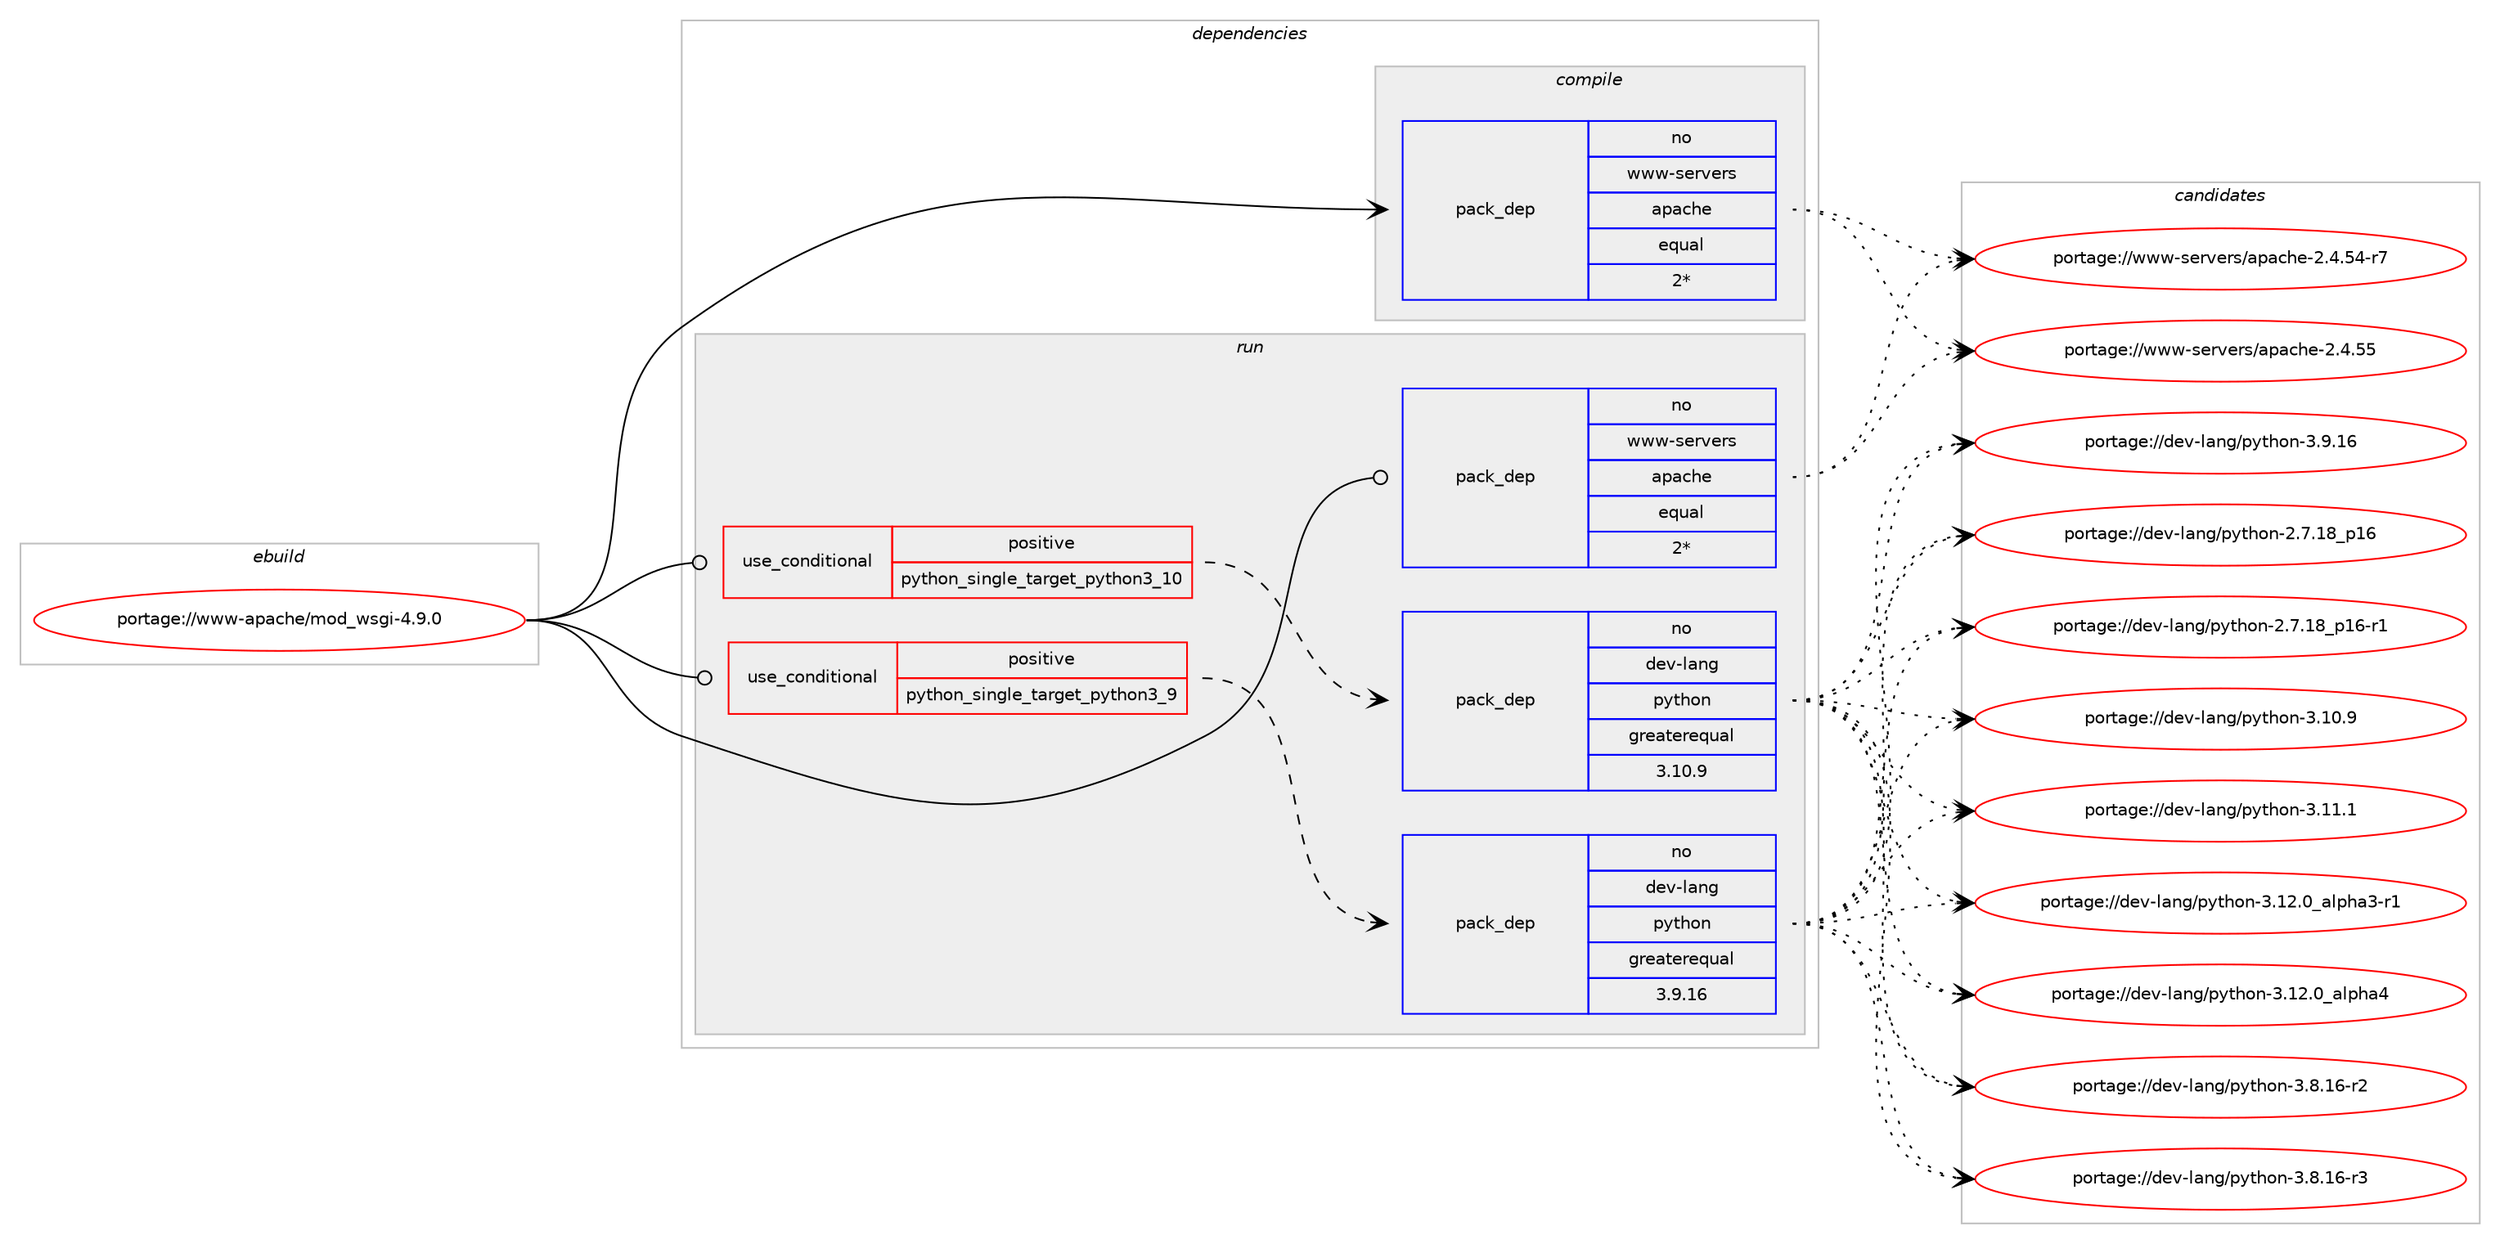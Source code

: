 digraph prolog {

# *************
# Graph options
# *************

newrank=true;
concentrate=true;
compound=true;
graph [rankdir=LR,fontname=Helvetica,fontsize=10,ranksep=1.5];#, ranksep=2.5, nodesep=0.2];
edge  [arrowhead=vee];
node  [fontname=Helvetica,fontsize=10];

# **********
# The ebuild
# **********

subgraph cluster_leftcol {
color=gray;
rank=same;
label=<<i>ebuild</i>>;
id [label="portage://www-apache/mod_wsgi-4.9.0", color=red, width=4, href="../www-apache/mod_wsgi-4.9.0.svg"];
}

# ****************
# The dependencies
# ****************

subgraph cluster_midcol {
color=gray;
label=<<i>dependencies</i>>;
subgraph cluster_compile {
fillcolor="#eeeeee";
style=filled;
label=<<i>compile</i>>;
subgraph pack2749 {
dependency7779 [label=<<TABLE BORDER="0" CELLBORDER="1" CELLSPACING="0" CELLPADDING="4" WIDTH="220"><TR><TD ROWSPAN="6" CELLPADDING="30">pack_dep</TD></TR><TR><TD WIDTH="110">no</TD></TR><TR><TD>www-servers</TD></TR><TR><TD>apache</TD></TR><TR><TD>equal</TD></TR><TR><TD>2*</TD></TR></TABLE>>, shape=none, color=blue];
}
id:e -> dependency7779:w [weight=20,style="solid",arrowhead="vee"];
}
subgraph cluster_compileandrun {
fillcolor="#eeeeee";
style=filled;
label=<<i>compile and run</i>>;
}
subgraph cluster_run {
fillcolor="#eeeeee";
style=filled;
label=<<i>run</i>>;
subgraph cond4921 {
dependency7780 [label=<<TABLE BORDER="0" CELLBORDER="1" CELLSPACING="0" CELLPADDING="4"><TR><TD ROWSPAN="3" CELLPADDING="10">use_conditional</TD></TR><TR><TD>positive</TD></TR><TR><TD>python_single_target_python3_10</TD></TR></TABLE>>, shape=none, color=red];
subgraph pack2750 {
dependency7781 [label=<<TABLE BORDER="0" CELLBORDER="1" CELLSPACING="0" CELLPADDING="4" WIDTH="220"><TR><TD ROWSPAN="6" CELLPADDING="30">pack_dep</TD></TR><TR><TD WIDTH="110">no</TD></TR><TR><TD>dev-lang</TD></TR><TR><TD>python</TD></TR><TR><TD>greaterequal</TD></TR><TR><TD>3.10.9</TD></TR></TABLE>>, shape=none, color=blue];
}
dependency7780:e -> dependency7781:w [weight=20,style="dashed",arrowhead="vee"];
}
id:e -> dependency7780:w [weight=20,style="solid",arrowhead="odot"];
subgraph cond4922 {
dependency7782 [label=<<TABLE BORDER="0" CELLBORDER="1" CELLSPACING="0" CELLPADDING="4"><TR><TD ROWSPAN="3" CELLPADDING="10">use_conditional</TD></TR><TR><TD>positive</TD></TR><TR><TD>python_single_target_python3_9</TD></TR></TABLE>>, shape=none, color=red];
subgraph pack2751 {
dependency7783 [label=<<TABLE BORDER="0" CELLBORDER="1" CELLSPACING="0" CELLPADDING="4" WIDTH="220"><TR><TD ROWSPAN="6" CELLPADDING="30">pack_dep</TD></TR><TR><TD WIDTH="110">no</TD></TR><TR><TD>dev-lang</TD></TR><TR><TD>python</TD></TR><TR><TD>greaterequal</TD></TR><TR><TD>3.9.16</TD></TR></TABLE>>, shape=none, color=blue];
}
dependency7782:e -> dependency7783:w [weight=20,style="dashed",arrowhead="vee"];
}
id:e -> dependency7782:w [weight=20,style="solid",arrowhead="odot"];
subgraph pack2752 {
dependency7784 [label=<<TABLE BORDER="0" CELLBORDER="1" CELLSPACING="0" CELLPADDING="4" WIDTH="220"><TR><TD ROWSPAN="6" CELLPADDING="30">pack_dep</TD></TR><TR><TD WIDTH="110">no</TD></TR><TR><TD>www-servers</TD></TR><TR><TD>apache</TD></TR><TR><TD>equal</TD></TR><TR><TD>2*</TD></TR></TABLE>>, shape=none, color=blue];
}
id:e -> dependency7784:w [weight=20,style="solid",arrowhead="odot"];
}
}

# **************
# The candidates
# **************

subgraph cluster_choices {
rank=same;
color=gray;
label=<<i>candidates</i>>;

subgraph choice2749 {
color=black;
nodesep=1;
choice1191191194511510111411810111411547971129799104101455046524653524511455 [label="portage://www-servers/apache-2.4.54-r7", color=red, width=4,href="../www-servers/apache-2.4.54-r7.svg"];
choice119119119451151011141181011141154797112979910410145504652465353 [label="portage://www-servers/apache-2.4.55", color=red, width=4,href="../www-servers/apache-2.4.55.svg"];
dependency7779:e -> choice1191191194511510111411810111411547971129799104101455046524653524511455:w [style=dotted,weight="100"];
dependency7779:e -> choice119119119451151011141181011141154797112979910410145504652465353:w [style=dotted,weight="100"];
}
subgraph choice2750 {
color=black;
nodesep=1;
choice10010111845108971101034711212111610411111045504655464956951124954 [label="portage://dev-lang/python-2.7.18_p16", color=red, width=4,href="../dev-lang/python-2.7.18_p16.svg"];
choice100101118451089711010347112121116104111110455046554649569511249544511449 [label="portage://dev-lang/python-2.7.18_p16-r1", color=red, width=4,href="../dev-lang/python-2.7.18_p16-r1.svg"];
choice10010111845108971101034711212111610411111045514649484657 [label="portage://dev-lang/python-3.10.9", color=red, width=4,href="../dev-lang/python-3.10.9.svg"];
choice10010111845108971101034711212111610411111045514649494649 [label="portage://dev-lang/python-3.11.1", color=red, width=4,href="../dev-lang/python-3.11.1.svg"];
choice10010111845108971101034711212111610411111045514649504648959710811210497514511449 [label="portage://dev-lang/python-3.12.0_alpha3-r1", color=red, width=4,href="../dev-lang/python-3.12.0_alpha3-r1.svg"];
choice1001011184510897110103471121211161041111104551464950464895971081121049752 [label="portage://dev-lang/python-3.12.0_alpha4", color=red, width=4,href="../dev-lang/python-3.12.0_alpha4.svg"];
choice100101118451089711010347112121116104111110455146564649544511450 [label="portage://dev-lang/python-3.8.16-r2", color=red, width=4,href="../dev-lang/python-3.8.16-r2.svg"];
choice100101118451089711010347112121116104111110455146564649544511451 [label="portage://dev-lang/python-3.8.16-r3", color=red, width=4,href="../dev-lang/python-3.8.16-r3.svg"];
choice10010111845108971101034711212111610411111045514657464954 [label="portage://dev-lang/python-3.9.16", color=red, width=4,href="../dev-lang/python-3.9.16.svg"];
dependency7781:e -> choice10010111845108971101034711212111610411111045504655464956951124954:w [style=dotted,weight="100"];
dependency7781:e -> choice100101118451089711010347112121116104111110455046554649569511249544511449:w [style=dotted,weight="100"];
dependency7781:e -> choice10010111845108971101034711212111610411111045514649484657:w [style=dotted,weight="100"];
dependency7781:e -> choice10010111845108971101034711212111610411111045514649494649:w [style=dotted,weight="100"];
dependency7781:e -> choice10010111845108971101034711212111610411111045514649504648959710811210497514511449:w [style=dotted,weight="100"];
dependency7781:e -> choice1001011184510897110103471121211161041111104551464950464895971081121049752:w [style=dotted,weight="100"];
dependency7781:e -> choice100101118451089711010347112121116104111110455146564649544511450:w [style=dotted,weight="100"];
dependency7781:e -> choice100101118451089711010347112121116104111110455146564649544511451:w [style=dotted,weight="100"];
dependency7781:e -> choice10010111845108971101034711212111610411111045514657464954:w [style=dotted,weight="100"];
}
subgraph choice2751 {
color=black;
nodesep=1;
choice10010111845108971101034711212111610411111045504655464956951124954 [label="portage://dev-lang/python-2.7.18_p16", color=red, width=4,href="../dev-lang/python-2.7.18_p16.svg"];
choice100101118451089711010347112121116104111110455046554649569511249544511449 [label="portage://dev-lang/python-2.7.18_p16-r1", color=red, width=4,href="../dev-lang/python-2.7.18_p16-r1.svg"];
choice10010111845108971101034711212111610411111045514649484657 [label="portage://dev-lang/python-3.10.9", color=red, width=4,href="../dev-lang/python-3.10.9.svg"];
choice10010111845108971101034711212111610411111045514649494649 [label="portage://dev-lang/python-3.11.1", color=red, width=4,href="../dev-lang/python-3.11.1.svg"];
choice10010111845108971101034711212111610411111045514649504648959710811210497514511449 [label="portage://dev-lang/python-3.12.0_alpha3-r1", color=red, width=4,href="../dev-lang/python-3.12.0_alpha3-r1.svg"];
choice1001011184510897110103471121211161041111104551464950464895971081121049752 [label="portage://dev-lang/python-3.12.0_alpha4", color=red, width=4,href="../dev-lang/python-3.12.0_alpha4.svg"];
choice100101118451089711010347112121116104111110455146564649544511450 [label="portage://dev-lang/python-3.8.16-r2", color=red, width=4,href="../dev-lang/python-3.8.16-r2.svg"];
choice100101118451089711010347112121116104111110455146564649544511451 [label="portage://dev-lang/python-3.8.16-r3", color=red, width=4,href="../dev-lang/python-3.8.16-r3.svg"];
choice10010111845108971101034711212111610411111045514657464954 [label="portage://dev-lang/python-3.9.16", color=red, width=4,href="../dev-lang/python-3.9.16.svg"];
dependency7783:e -> choice10010111845108971101034711212111610411111045504655464956951124954:w [style=dotted,weight="100"];
dependency7783:e -> choice100101118451089711010347112121116104111110455046554649569511249544511449:w [style=dotted,weight="100"];
dependency7783:e -> choice10010111845108971101034711212111610411111045514649484657:w [style=dotted,weight="100"];
dependency7783:e -> choice10010111845108971101034711212111610411111045514649494649:w [style=dotted,weight="100"];
dependency7783:e -> choice10010111845108971101034711212111610411111045514649504648959710811210497514511449:w [style=dotted,weight="100"];
dependency7783:e -> choice1001011184510897110103471121211161041111104551464950464895971081121049752:w [style=dotted,weight="100"];
dependency7783:e -> choice100101118451089711010347112121116104111110455146564649544511450:w [style=dotted,weight="100"];
dependency7783:e -> choice100101118451089711010347112121116104111110455146564649544511451:w [style=dotted,weight="100"];
dependency7783:e -> choice10010111845108971101034711212111610411111045514657464954:w [style=dotted,weight="100"];
}
subgraph choice2752 {
color=black;
nodesep=1;
choice1191191194511510111411810111411547971129799104101455046524653524511455 [label="portage://www-servers/apache-2.4.54-r7", color=red, width=4,href="../www-servers/apache-2.4.54-r7.svg"];
choice119119119451151011141181011141154797112979910410145504652465353 [label="portage://www-servers/apache-2.4.55", color=red, width=4,href="../www-servers/apache-2.4.55.svg"];
dependency7784:e -> choice1191191194511510111411810111411547971129799104101455046524653524511455:w [style=dotted,weight="100"];
dependency7784:e -> choice119119119451151011141181011141154797112979910410145504652465353:w [style=dotted,weight="100"];
}
}

}
